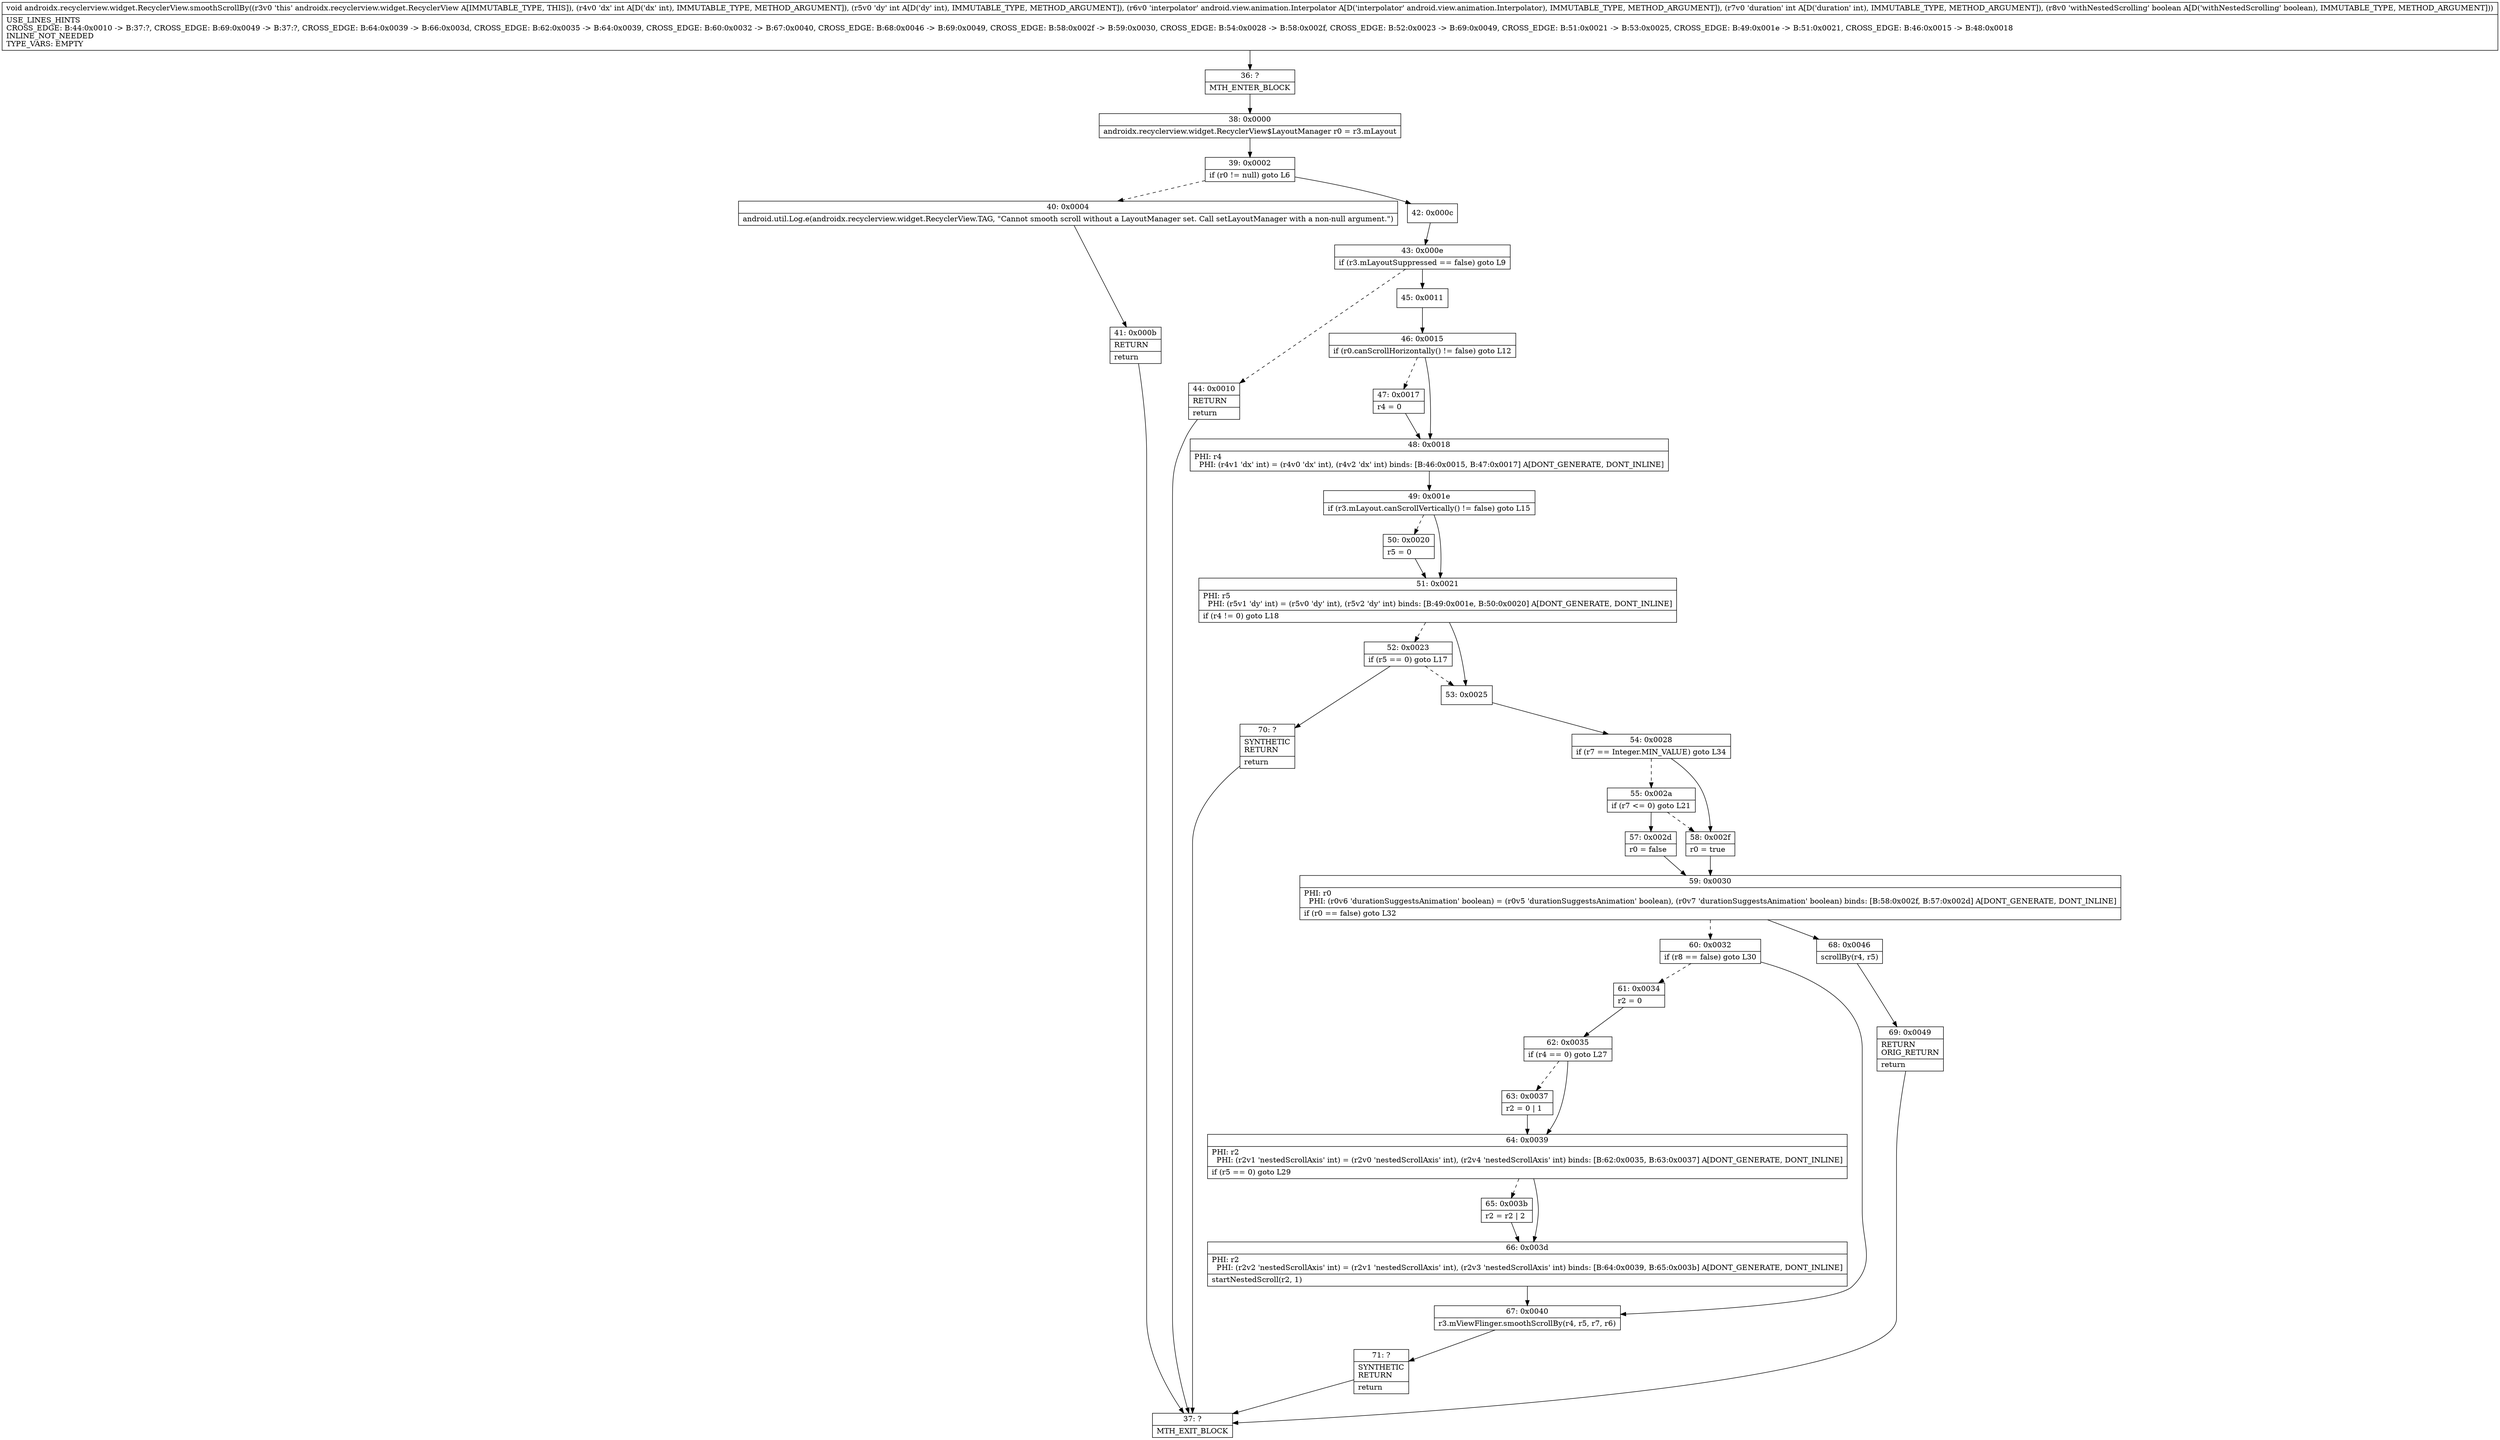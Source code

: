 digraph "CFG forandroidx.recyclerview.widget.RecyclerView.smoothScrollBy(IILandroid\/view\/animation\/Interpolator;IZ)V" {
Node_36 [shape=record,label="{36\:\ ?|MTH_ENTER_BLOCK\l}"];
Node_38 [shape=record,label="{38\:\ 0x0000|androidx.recyclerview.widget.RecyclerView$LayoutManager r0 = r3.mLayout\l}"];
Node_39 [shape=record,label="{39\:\ 0x0002|if (r0 != null) goto L6\l}"];
Node_40 [shape=record,label="{40\:\ 0x0004|android.util.Log.e(androidx.recyclerview.widget.RecyclerView.TAG, \"Cannot smooth scroll without a LayoutManager set. Call setLayoutManager with a non\-null argument.\")\l}"];
Node_41 [shape=record,label="{41\:\ 0x000b|RETURN\l|return\l}"];
Node_37 [shape=record,label="{37\:\ ?|MTH_EXIT_BLOCK\l}"];
Node_42 [shape=record,label="{42\:\ 0x000c}"];
Node_43 [shape=record,label="{43\:\ 0x000e|if (r3.mLayoutSuppressed == false) goto L9\l}"];
Node_44 [shape=record,label="{44\:\ 0x0010|RETURN\l|return\l}"];
Node_45 [shape=record,label="{45\:\ 0x0011}"];
Node_46 [shape=record,label="{46\:\ 0x0015|if (r0.canScrollHorizontally() != false) goto L12\l}"];
Node_47 [shape=record,label="{47\:\ 0x0017|r4 = 0\l}"];
Node_48 [shape=record,label="{48\:\ 0x0018|PHI: r4 \l  PHI: (r4v1 'dx' int) = (r4v0 'dx' int), (r4v2 'dx' int) binds: [B:46:0x0015, B:47:0x0017] A[DONT_GENERATE, DONT_INLINE]\l}"];
Node_49 [shape=record,label="{49\:\ 0x001e|if (r3.mLayout.canScrollVertically() != false) goto L15\l}"];
Node_50 [shape=record,label="{50\:\ 0x0020|r5 = 0\l}"];
Node_51 [shape=record,label="{51\:\ 0x0021|PHI: r5 \l  PHI: (r5v1 'dy' int) = (r5v0 'dy' int), (r5v2 'dy' int) binds: [B:49:0x001e, B:50:0x0020] A[DONT_GENERATE, DONT_INLINE]\l|if (r4 != 0) goto L18\l}"];
Node_52 [shape=record,label="{52\:\ 0x0023|if (r5 == 0) goto L17\l}"];
Node_70 [shape=record,label="{70\:\ ?|SYNTHETIC\lRETURN\l|return\l}"];
Node_53 [shape=record,label="{53\:\ 0x0025}"];
Node_54 [shape=record,label="{54\:\ 0x0028|if (r7 == Integer.MIN_VALUE) goto L34\l}"];
Node_55 [shape=record,label="{55\:\ 0x002a|if (r7 \<= 0) goto L21\l}"];
Node_57 [shape=record,label="{57\:\ 0x002d|r0 = false\l}"];
Node_59 [shape=record,label="{59\:\ 0x0030|PHI: r0 \l  PHI: (r0v6 'durationSuggestsAnimation' boolean) = (r0v5 'durationSuggestsAnimation' boolean), (r0v7 'durationSuggestsAnimation' boolean) binds: [B:58:0x002f, B:57:0x002d] A[DONT_GENERATE, DONT_INLINE]\l|if (r0 == false) goto L32\l}"];
Node_60 [shape=record,label="{60\:\ 0x0032|if (r8 == false) goto L30\l}"];
Node_61 [shape=record,label="{61\:\ 0x0034|r2 = 0\l}"];
Node_62 [shape=record,label="{62\:\ 0x0035|if (r4 == 0) goto L27\l}"];
Node_63 [shape=record,label="{63\:\ 0x0037|r2 = 0 \| 1\l}"];
Node_64 [shape=record,label="{64\:\ 0x0039|PHI: r2 \l  PHI: (r2v1 'nestedScrollAxis' int) = (r2v0 'nestedScrollAxis' int), (r2v4 'nestedScrollAxis' int) binds: [B:62:0x0035, B:63:0x0037] A[DONT_GENERATE, DONT_INLINE]\l|if (r5 == 0) goto L29\l}"];
Node_65 [shape=record,label="{65\:\ 0x003b|r2 = r2 \| 2\l}"];
Node_66 [shape=record,label="{66\:\ 0x003d|PHI: r2 \l  PHI: (r2v2 'nestedScrollAxis' int) = (r2v1 'nestedScrollAxis' int), (r2v3 'nestedScrollAxis' int) binds: [B:64:0x0039, B:65:0x003b] A[DONT_GENERATE, DONT_INLINE]\l|startNestedScroll(r2, 1)\l}"];
Node_67 [shape=record,label="{67\:\ 0x0040|r3.mViewFlinger.smoothScrollBy(r4, r5, r7, r6)\l}"];
Node_71 [shape=record,label="{71\:\ ?|SYNTHETIC\lRETURN\l|return\l}"];
Node_68 [shape=record,label="{68\:\ 0x0046|scrollBy(r4, r5)\l}"];
Node_69 [shape=record,label="{69\:\ 0x0049|RETURN\lORIG_RETURN\l|return\l}"];
Node_58 [shape=record,label="{58\:\ 0x002f|r0 = true\l}"];
MethodNode[shape=record,label="{void androidx.recyclerview.widget.RecyclerView.smoothScrollBy((r3v0 'this' androidx.recyclerview.widget.RecyclerView A[IMMUTABLE_TYPE, THIS]), (r4v0 'dx' int A[D('dx' int), IMMUTABLE_TYPE, METHOD_ARGUMENT]), (r5v0 'dy' int A[D('dy' int), IMMUTABLE_TYPE, METHOD_ARGUMENT]), (r6v0 'interpolator' android.view.animation.Interpolator A[D('interpolator' android.view.animation.Interpolator), IMMUTABLE_TYPE, METHOD_ARGUMENT]), (r7v0 'duration' int A[D('duration' int), IMMUTABLE_TYPE, METHOD_ARGUMENT]), (r8v0 'withNestedScrolling' boolean A[D('withNestedScrolling' boolean), IMMUTABLE_TYPE, METHOD_ARGUMENT]))  | USE_LINES_HINTS\lCROSS_EDGE: B:44:0x0010 \-\> B:37:?, CROSS_EDGE: B:69:0x0049 \-\> B:37:?, CROSS_EDGE: B:64:0x0039 \-\> B:66:0x003d, CROSS_EDGE: B:62:0x0035 \-\> B:64:0x0039, CROSS_EDGE: B:60:0x0032 \-\> B:67:0x0040, CROSS_EDGE: B:68:0x0046 \-\> B:69:0x0049, CROSS_EDGE: B:58:0x002f \-\> B:59:0x0030, CROSS_EDGE: B:54:0x0028 \-\> B:58:0x002f, CROSS_EDGE: B:52:0x0023 \-\> B:69:0x0049, CROSS_EDGE: B:51:0x0021 \-\> B:53:0x0025, CROSS_EDGE: B:49:0x001e \-\> B:51:0x0021, CROSS_EDGE: B:46:0x0015 \-\> B:48:0x0018\lINLINE_NOT_NEEDED\lTYPE_VARS: EMPTY\l}"];
MethodNode -> Node_36;Node_36 -> Node_38;
Node_38 -> Node_39;
Node_39 -> Node_40[style=dashed];
Node_39 -> Node_42;
Node_40 -> Node_41;
Node_41 -> Node_37;
Node_42 -> Node_43;
Node_43 -> Node_44[style=dashed];
Node_43 -> Node_45;
Node_44 -> Node_37;
Node_45 -> Node_46;
Node_46 -> Node_47[style=dashed];
Node_46 -> Node_48;
Node_47 -> Node_48;
Node_48 -> Node_49;
Node_49 -> Node_50[style=dashed];
Node_49 -> Node_51;
Node_50 -> Node_51;
Node_51 -> Node_52[style=dashed];
Node_51 -> Node_53;
Node_52 -> Node_53[style=dashed];
Node_52 -> Node_70;
Node_70 -> Node_37;
Node_53 -> Node_54;
Node_54 -> Node_55[style=dashed];
Node_54 -> Node_58;
Node_55 -> Node_57;
Node_55 -> Node_58[style=dashed];
Node_57 -> Node_59;
Node_59 -> Node_60[style=dashed];
Node_59 -> Node_68;
Node_60 -> Node_61[style=dashed];
Node_60 -> Node_67;
Node_61 -> Node_62;
Node_62 -> Node_63[style=dashed];
Node_62 -> Node_64;
Node_63 -> Node_64;
Node_64 -> Node_65[style=dashed];
Node_64 -> Node_66;
Node_65 -> Node_66;
Node_66 -> Node_67;
Node_67 -> Node_71;
Node_71 -> Node_37;
Node_68 -> Node_69;
Node_69 -> Node_37;
Node_58 -> Node_59;
}

